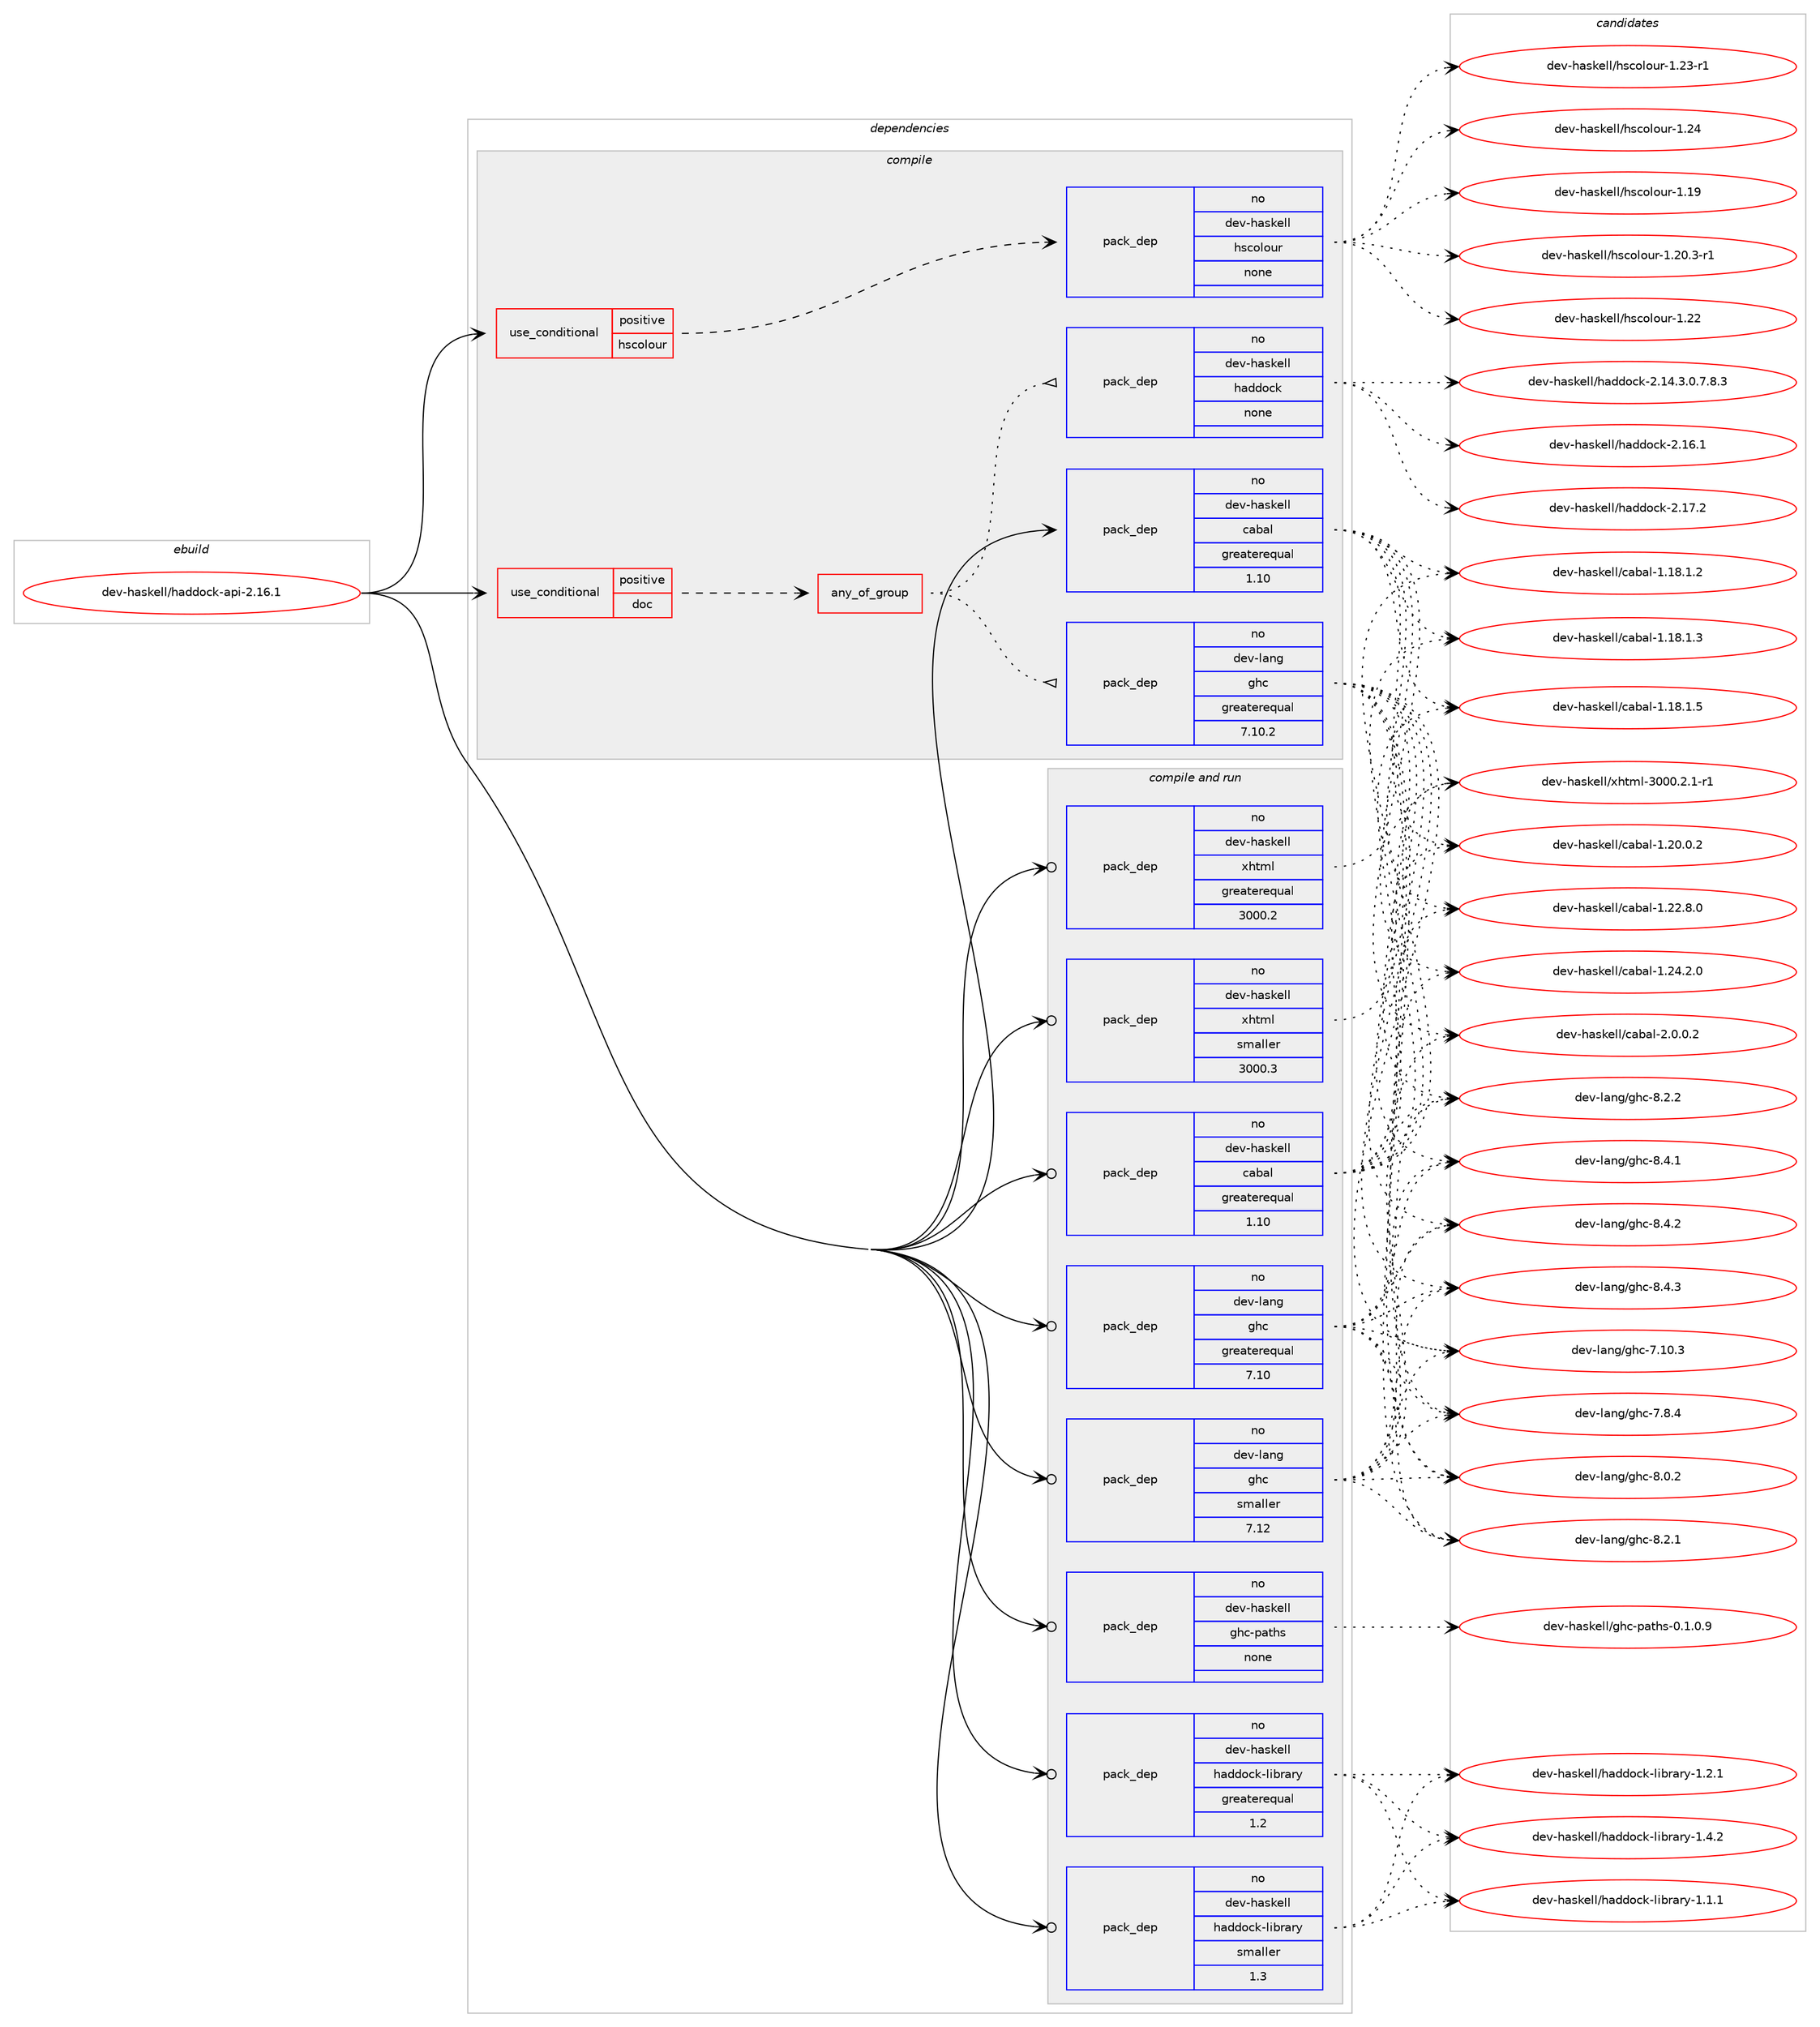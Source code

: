digraph prolog {

# *************
# Graph options
# *************

newrank=true;
concentrate=true;
compound=true;
graph [rankdir=LR,fontname=Helvetica,fontsize=10,ranksep=1.5];#, ranksep=2.5, nodesep=0.2];
edge  [arrowhead=vee];
node  [fontname=Helvetica,fontsize=10];

# **********
# The ebuild
# **********

subgraph cluster_leftcol {
color=gray;
rank=same;
label=<<i>ebuild</i>>;
id [label="dev-haskell/haddock-api-2.16.1", color=red, width=4, href="../dev-haskell/haddock-api-2.16.1.svg"];
}

# ****************
# The dependencies
# ****************

subgraph cluster_midcol {
color=gray;
label=<<i>dependencies</i>>;
subgraph cluster_compile {
fillcolor="#eeeeee";
style=filled;
label=<<i>compile</i>>;
subgraph cond359735 {
dependency1333509 [label=<<TABLE BORDER="0" CELLBORDER="1" CELLSPACING="0" CELLPADDING="4"><TR><TD ROWSPAN="3" CELLPADDING="10">use_conditional</TD></TR><TR><TD>positive</TD></TR><TR><TD>doc</TD></TR></TABLE>>, shape=none, color=red];
subgraph any20955 {
dependency1333510 [label=<<TABLE BORDER="0" CELLBORDER="1" CELLSPACING="0" CELLPADDING="4"><TR><TD CELLPADDING="10">any_of_group</TD></TR></TABLE>>, shape=none, color=red];subgraph pack952267 {
dependency1333511 [label=<<TABLE BORDER="0" CELLBORDER="1" CELLSPACING="0" CELLPADDING="4" WIDTH="220"><TR><TD ROWSPAN="6" CELLPADDING="30">pack_dep</TD></TR><TR><TD WIDTH="110">no</TD></TR><TR><TD>dev-haskell</TD></TR><TR><TD>haddock</TD></TR><TR><TD>none</TD></TR><TR><TD></TD></TR></TABLE>>, shape=none, color=blue];
}
dependency1333510:e -> dependency1333511:w [weight=20,style="dotted",arrowhead="oinv"];
subgraph pack952268 {
dependency1333512 [label=<<TABLE BORDER="0" CELLBORDER="1" CELLSPACING="0" CELLPADDING="4" WIDTH="220"><TR><TD ROWSPAN="6" CELLPADDING="30">pack_dep</TD></TR><TR><TD WIDTH="110">no</TD></TR><TR><TD>dev-lang</TD></TR><TR><TD>ghc</TD></TR><TR><TD>greaterequal</TD></TR><TR><TD>7.10.2</TD></TR></TABLE>>, shape=none, color=blue];
}
dependency1333510:e -> dependency1333512:w [weight=20,style="dotted",arrowhead="oinv"];
}
dependency1333509:e -> dependency1333510:w [weight=20,style="dashed",arrowhead="vee"];
}
id:e -> dependency1333509:w [weight=20,style="solid",arrowhead="vee"];
subgraph cond359736 {
dependency1333513 [label=<<TABLE BORDER="0" CELLBORDER="1" CELLSPACING="0" CELLPADDING="4"><TR><TD ROWSPAN="3" CELLPADDING="10">use_conditional</TD></TR><TR><TD>positive</TD></TR><TR><TD>hscolour</TD></TR></TABLE>>, shape=none, color=red];
subgraph pack952269 {
dependency1333514 [label=<<TABLE BORDER="0" CELLBORDER="1" CELLSPACING="0" CELLPADDING="4" WIDTH="220"><TR><TD ROWSPAN="6" CELLPADDING="30">pack_dep</TD></TR><TR><TD WIDTH="110">no</TD></TR><TR><TD>dev-haskell</TD></TR><TR><TD>hscolour</TD></TR><TR><TD>none</TD></TR><TR><TD></TD></TR></TABLE>>, shape=none, color=blue];
}
dependency1333513:e -> dependency1333514:w [weight=20,style="dashed",arrowhead="vee"];
}
id:e -> dependency1333513:w [weight=20,style="solid",arrowhead="vee"];
subgraph pack952270 {
dependency1333515 [label=<<TABLE BORDER="0" CELLBORDER="1" CELLSPACING="0" CELLPADDING="4" WIDTH="220"><TR><TD ROWSPAN="6" CELLPADDING="30">pack_dep</TD></TR><TR><TD WIDTH="110">no</TD></TR><TR><TD>dev-haskell</TD></TR><TR><TD>cabal</TD></TR><TR><TD>greaterequal</TD></TR><TR><TD>1.10</TD></TR></TABLE>>, shape=none, color=blue];
}
id:e -> dependency1333515:w [weight=20,style="solid",arrowhead="vee"];
}
subgraph cluster_compileandrun {
fillcolor="#eeeeee";
style=filled;
label=<<i>compile and run</i>>;
subgraph pack952271 {
dependency1333516 [label=<<TABLE BORDER="0" CELLBORDER="1" CELLSPACING="0" CELLPADDING="4" WIDTH="220"><TR><TD ROWSPAN="6" CELLPADDING="30">pack_dep</TD></TR><TR><TD WIDTH="110">no</TD></TR><TR><TD>dev-haskell</TD></TR><TR><TD>cabal</TD></TR><TR><TD>greaterequal</TD></TR><TR><TD>1.10</TD></TR></TABLE>>, shape=none, color=blue];
}
id:e -> dependency1333516:w [weight=20,style="solid",arrowhead="odotvee"];
subgraph pack952272 {
dependency1333517 [label=<<TABLE BORDER="0" CELLBORDER="1" CELLSPACING="0" CELLPADDING="4" WIDTH="220"><TR><TD ROWSPAN="6" CELLPADDING="30">pack_dep</TD></TR><TR><TD WIDTH="110">no</TD></TR><TR><TD>dev-haskell</TD></TR><TR><TD>ghc-paths</TD></TR><TR><TD>none</TD></TR><TR><TD></TD></TR></TABLE>>, shape=none, color=blue];
}
id:e -> dependency1333517:w [weight=20,style="solid",arrowhead="odotvee"];
subgraph pack952273 {
dependency1333518 [label=<<TABLE BORDER="0" CELLBORDER="1" CELLSPACING="0" CELLPADDING="4" WIDTH="220"><TR><TD ROWSPAN="6" CELLPADDING="30">pack_dep</TD></TR><TR><TD WIDTH="110">no</TD></TR><TR><TD>dev-haskell</TD></TR><TR><TD>haddock-library</TD></TR><TR><TD>greaterequal</TD></TR><TR><TD>1.2</TD></TR></TABLE>>, shape=none, color=blue];
}
id:e -> dependency1333518:w [weight=20,style="solid",arrowhead="odotvee"];
subgraph pack952274 {
dependency1333519 [label=<<TABLE BORDER="0" CELLBORDER="1" CELLSPACING="0" CELLPADDING="4" WIDTH="220"><TR><TD ROWSPAN="6" CELLPADDING="30">pack_dep</TD></TR><TR><TD WIDTH="110">no</TD></TR><TR><TD>dev-haskell</TD></TR><TR><TD>haddock-library</TD></TR><TR><TD>smaller</TD></TR><TR><TD>1.3</TD></TR></TABLE>>, shape=none, color=blue];
}
id:e -> dependency1333519:w [weight=20,style="solid",arrowhead="odotvee"];
subgraph pack952275 {
dependency1333520 [label=<<TABLE BORDER="0" CELLBORDER="1" CELLSPACING="0" CELLPADDING="4" WIDTH="220"><TR><TD ROWSPAN="6" CELLPADDING="30">pack_dep</TD></TR><TR><TD WIDTH="110">no</TD></TR><TR><TD>dev-haskell</TD></TR><TR><TD>xhtml</TD></TR><TR><TD>greaterequal</TD></TR><TR><TD>3000.2</TD></TR></TABLE>>, shape=none, color=blue];
}
id:e -> dependency1333520:w [weight=20,style="solid",arrowhead="odotvee"];
subgraph pack952276 {
dependency1333521 [label=<<TABLE BORDER="0" CELLBORDER="1" CELLSPACING="0" CELLPADDING="4" WIDTH="220"><TR><TD ROWSPAN="6" CELLPADDING="30">pack_dep</TD></TR><TR><TD WIDTH="110">no</TD></TR><TR><TD>dev-haskell</TD></TR><TR><TD>xhtml</TD></TR><TR><TD>smaller</TD></TR><TR><TD>3000.3</TD></TR></TABLE>>, shape=none, color=blue];
}
id:e -> dependency1333521:w [weight=20,style="solid",arrowhead="odotvee"];
subgraph pack952277 {
dependency1333522 [label=<<TABLE BORDER="0" CELLBORDER="1" CELLSPACING="0" CELLPADDING="4" WIDTH="220"><TR><TD ROWSPAN="6" CELLPADDING="30">pack_dep</TD></TR><TR><TD WIDTH="110">no</TD></TR><TR><TD>dev-lang</TD></TR><TR><TD>ghc</TD></TR><TR><TD>greaterequal</TD></TR><TR><TD>7.10</TD></TR></TABLE>>, shape=none, color=blue];
}
id:e -> dependency1333522:w [weight=20,style="solid",arrowhead="odotvee"];
subgraph pack952278 {
dependency1333523 [label=<<TABLE BORDER="0" CELLBORDER="1" CELLSPACING="0" CELLPADDING="4" WIDTH="220"><TR><TD ROWSPAN="6" CELLPADDING="30">pack_dep</TD></TR><TR><TD WIDTH="110">no</TD></TR><TR><TD>dev-lang</TD></TR><TR><TD>ghc</TD></TR><TR><TD>smaller</TD></TR><TR><TD>7.12</TD></TR></TABLE>>, shape=none, color=blue];
}
id:e -> dependency1333523:w [weight=20,style="solid",arrowhead="odotvee"];
}
subgraph cluster_run {
fillcolor="#eeeeee";
style=filled;
label=<<i>run</i>>;
}
}

# **************
# The candidates
# **************

subgraph cluster_choices {
rank=same;
color=gray;
label=<<i>candidates</i>>;

subgraph choice952267 {
color=black;
nodesep=1;
choice1001011184510497115107101108108471049710010011199107455046495246514648465546564651 [label="dev-haskell/haddock-2.14.3.0.7.8.3", color=red, width=4,href="../dev-haskell/haddock-2.14.3.0.7.8.3.svg"];
choice100101118451049711510710110810847104971001001119910745504649544649 [label="dev-haskell/haddock-2.16.1", color=red, width=4,href="../dev-haskell/haddock-2.16.1.svg"];
choice100101118451049711510710110810847104971001001119910745504649554650 [label="dev-haskell/haddock-2.17.2", color=red, width=4,href="../dev-haskell/haddock-2.17.2.svg"];
dependency1333511:e -> choice1001011184510497115107101108108471049710010011199107455046495246514648465546564651:w [style=dotted,weight="100"];
dependency1333511:e -> choice100101118451049711510710110810847104971001001119910745504649544649:w [style=dotted,weight="100"];
dependency1333511:e -> choice100101118451049711510710110810847104971001001119910745504649554650:w [style=dotted,weight="100"];
}
subgraph choice952268 {
color=black;
nodesep=1;
choice1001011184510897110103471031049945554649484651 [label="dev-lang/ghc-7.10.3", color=red, width=4,href="../dev-lang/ghc-7.10.3.svg"];
choice10010111845108971101034710310499455546564652 [label="dev-lang/ghc-7.8.4", color=red, width=4,href="../dev-lang/ghc-7.8.4.svg"];
choice10010111845108971101034710310499455646484650 [label="dev-lang/ghc-8.0.2", color=red, width=4,href="../dev-lang/ghc-8.0.2.svg"];
choice10010111845108971101034710310499455646504649 [label="dev-lang/ghc-8.2.1", color=red, width=4,href="../dev-lang/ghc-8.2.1.svg"];
choice10010111845108971101034710310499455646504650 [label="dev-lang/ghc-8.2.2", color=red, width=4,href="../dev-lang/ghc-8.2.2.svg"];
choice10010111845108971101034710310499455646524649 [label="dev-lang/ghc-8.4.1", color=red, width=4,href="../dev-lang/ghc-8.4.1.svg"];
choice10010111845108971101034710310499455646524650 [label="dev-lang/ghc-8.4.2", color=red, width=4,href="../dev-lang/ghc-8.4.2.svg"];
choice10010111845108971101034710310499455646524651 [label="dev-lang/ghc-8.4.3", color=red, width=4,href="../dev-lang/ghc-8.4.3.svg"];
dependency1333512:e -> choice1001011184510897110103471031049945554649484651:w [style=dotted,weight="100"];
dependency1333512:e -> choice10010111845108971101034710310499455546564652:w [style=dotted,weight="100"];
dependency1333512:e -> choice10010111845108971101034710310499455646484650:w [style=dotted,weight="100"];
dependency1333512:e -> choice10010111845108971101034710310499455646504649:w [style=dotted,weight="100"];
dependency1333512:e -> choice10010111845108971101034710310499455646504650:w [style=dotted,weight="100"];
dependency1333512:e -> choice10010111845108971101034710310499455646524649:w [style=dotted,weight="100"];
dependency1333512:e -> choice10010111845108971101034710310499455646524650:w [style=dotted,weight="100"];
dependency1333512:e -> choice10010111845108971101034710310499455646524651:w [style=dotted,weight="100"];
}
subgraph choice952269 {
color=black;
nodesep=1;
choice100101118451049711510710110810847104115991111081111171144549464957 [label="dev-haskell/hscolour-1.19", color=red, width=4,href="../dev-haskell/hscolour-1.19.svg"];
choice10010111845104971151071011081084710411599111108111117114454946504846514511449 [label="dev-haskell/hscolour-1.20.3-r1", color=red, width=4,href="../dev-haskell/hscolour-1.20.3-r1.svg"];
choice100101118451049711510710110810847104115991111081111171144549465050 [label="dev-haskell/hscolour-1.22", color=red, width=4,href="../dev-haskell/hscolour-1.22.svg"];
choice1001011184510497115107101108108471041159911110811111711445494650514511449 [label="dev-haskell/hscolour-1.23-r1", color=red, width=4,href="../dev-haskell/hscolour-1.23-r1.svg"];
choice100101118451049711510710110810847104115991111081111171144549465052 [label="dev-haskell/hscolour-1.24", color=red, width=4,href="../dev-haskell/hscolour-1.24.svg"];
dependency1333514:e -> choice100101118451049711510710110810847104115991111081111171144549464957:w [style=dotted,weight="100"];
dependency1333514:e -> choice10010111845104971151071011081084710411599111108111117114454946504846514511449:w [style=dotted,weight="100"];
dependency1333514:e -> choice100101118451049711510710110810847104115991111081111171144549465050:w [style=dotted,weight="100"];
dependency1333514:e -> choice1001011184510497115107101108108471041159911110811111711445494650514511449:w [style=dotted,weight="100"];
dependency1333514:e -> choice100101118451049711510710110810847104115991111081111171144549465052:w [style=dotted,weight="100"];
}
subgraph choice952270 {
color=black;
nodesep=1;
choice10010111845104971151071011081084799979897108454946495646494650 [label="dev-haskell/cabal-1.18.1.2", color=red, width=4,href="../dev-haskell/cabal-1.18.1.2.svg"];
choice10010111845104971151071011081084799979897108454946495646494651 [label="dev-haskell/cabal-1.18.1.3", color=red, width=4,href="../dev-haskell/cabal-1.18.1.3.svg"];
choice10010111845104971151071011081084799979897108454946495646494653 [label="dev-haskell/cabal-1.18.1.5", color=red, width=4,href="../dev-haskell/cabal-1.18.1.5.svg"];
choice10010111845104971151071011081084799979897108454946504846484650 [label="dev-haskell/cabal-1.20.0.2", color=red, width=4,href="../dev-haskell/cabal-1.20.0.2.svg"];
choice10010111845104971151071011081084799979897108454946505046564648 [label="dev-haskell/cabal-1.22.8.0", color=red, width=4,href="../dev-haskell/cabal-1.22.8.0.svg"];
choice10010111845104971151071011081084799979897108454946505246504648 [label="dev-haskell/cabal-1.24.2.0", color=red, width=4,href="../dev-haskell/cabal-1.24.2.0.svg"];
choice100101118451049711510710110810847999798971084550464846484650 [label="dev-haskell/cabal-2.0.0.2", color=red, width=4,href="../dev-haskell/cabal-2.0.0.2.svg"];
dependency1333515:e -> choice10010111845104971151071011081084799979897108454946495646494650:w [style=dotted,weight="100"];
dependency1333515:e -> choice10010111845104971151071011081084799979897108454946495646494651:w [style=dotted,weight="100"];
dependency1333515:e -> choice10010111845104971151071011081084799979897108454946495646494653:w [style=dotted,weight="100"];
dependency1333515:e -> choice10010111845104971151071011081084799979897108454946504846484650:w [style=dotted,weight="100"];
dependency1333515:e -> choice10010111845104971151071011081084799979897108454946505046564648:w [style=dotted,weight="100"];
dependency1333515:e -> choice10010111845104971151071011081084799979897108454946505246504648:w [style=dotted,weight="100"];
dependency1333515:e -> choice100101118451049711510710110810847999798971084550464846484650:w [style=dotted,weight="100"];
}
subgraph choice952271 {
color=black;
nodesep=1;
choice10010111845104971151071011081084799979897108454946495646494650 [label="dev-haskell/cabal-1.18.1.2", color=red, width=4,href="../dev-haskell/cabal-1.18.1.2.svg"];
choice10010111845104971151071011081084799979897108454946495646494651 [label="dev-haskell/cabal-1.18.1.3", color=red, width=4,href="../dev-haskell/cabal-1.18.1.3.svg"];
choice10010111845104971151071011081084799979897108454946495646494653 [label="dev-haskell/cabal-1.18.1.5", color=red, width=4,href="../dev-haskell/cabal-1.18.1.5.svg"];
choice10010111845104971151071011081084799979897108454946504846484650 [label="dev-haskell/cabal-1.20.0.2", color=red, width=4,href="../dev-haskell/cabal-1.20.0.2.svg"];
choice10010111845104971151071011081084799979897108454946505046564648 [label="dev-haskell/cabal-1.22.8.0", color=red, width=4,href="../dev-haskell/cabal-1.22.8.0.svg"];
choice10010111845104971151071011081084799979897108454946505246504648 [label="dev-haskell/cabal-1.24.2.0", color=red, width=4,href="../dev-haskell/cabal-1.24.2.0.svg"];
choice100101118451049711510710110810847999798971084550464846484650 [label="dev-haskell/cabal-2.0.0.2", color=red, width=4,href="../dev-haskell/cabal-2.0.0.2.svg"];
dependency1333516:e -> choice10010111845104971151071011081084799979897108454946495646494650:w [style=dotted,weight="100"];
dependency1333516:e -> choice10010111845104971151071011081084799979897108454946495646494651:w [style=dotted,weight="100"];
dependency1333516:e -> choice10010111845104971151071011081084799979897108454946495646494653:w [style=dotted,weight="100"];
dependency1333516:e -> choice10010111845104971151071011081084799979897108454946504846484650:w [style=dotted,weight="100"];
dependency1333516:e -> choice10010111845104971151071011081084799979897108454946505046564648:w [style=dotted,weight="100"];
dependency1333516:e -> choice10010111845104971151071011081084799979897108454946505246504648:w [style=dotted,weight="100"];
dependency1333516:e -> choice100101118451049711510710110810847999798971084550464846484650:w [style=dotted,weight="100"];
}
subgraph choice952272 {
color=black;
nodesep=1;
choice1001011184510497115107101108108471031049945112971161041154548464946484657 [label="dev-haskell/ghc-paths-0.1.0.9", color=red, width=4,href="../dev-haskell/ghc-paths-0.1.0.9.svg"];
dependency1333517:e -> choice1001011184510497115107101108108471031049945112971161041154548464946484657:w [style=dotted,weight="100"];
}
subgraph choice952273 {
color=black;
nodesep=1;
choice1001011184510497115107101108108471049710010011199107451081059811497114121454946494649 [label="dev-haskell/haddock-library-1.1.1", color=red, width=4,href="../dev-haskell/haddock-library-1.1.1.svg"];
choice1001011184510497115107101108108471049710010011199107451081059811497114121454946504649 [label="dev-haskell/haddock-library-1.2.1", color=red, width=4,href="../dev-haskell/haddock-library-1.2.1.svg"];
choice1001011184510497115107101108108471049710010011199107451081059811497114121454946524650 [label="dev-haskell/haddock-library-1.4.2", color=red, width=4,href="../dev-haskell/haddock-library-1.4.2.svg"];
dependency1333518:e -> choice1001011184510497115107101108108471049710010011199107451081059811497114121454946494649:w [style=dotted,weight="100"];
dependency1333518:e -> choice1001011184510497115107101108108471049710010011199107451081059811497114121454946504649:w [style=dotted,weight="100"];
dependency1333518:e -> choice1001011184510497115107101108108471049710010011199107451081059811497114121454946524650:w [style=dotted,weight="100"];
}
subgraph choice952274 {
color=black;
nodesep=1;
choice1001011184510497115107101108108471049710010011199107451081059811497114121454946494649 [label="dev-haskell/haddock-library-1.1.1", color=red, width=4,href="../dev-haskell/haddock-library-1.1.1.svg"];
choice1001011184510497115107101108108471049710010011199107451081059811497114121454946504649 [label="dev-haskell/haddock-library-1.2.1", color=red, width=4,href="../dev-haskell/haddock-library-1.2.1.svg"];
choice1001011184510497115107101108108471049710010011199107451081059811497114121454946524650 [label="dev-haskell/haddock-library-1.4.2", color=red, width=4,href="../dev-haskell/haddock-library-1.4.2.svg"];
dependency1333519:e -> choice1001011184510497115107101108108471049710010011199107451081059811497114121454946494649:w [style=dotted,weight="100"];
dependency1333519:e -> choice1001011184510497115107101108108471049710010011199107451081059811497114121454946504649:w [style=dotted,weight="100"];
dependency1333519:e -> choice1001011184510497115107101108108471049710010011199107451081059811497114121454946524650:w [style=dotted,weight="100"];
}
subgraph choice952275 {
color=black;
nodesep=1;
choice1001011184510497115107101108108471201041161091084551484848465046494511449 [label="dev-haskell/xhtml-3000.2.1-r1", color=red, width=4,href="../dev-haskell/xhtml-3000.2.1-r1.svg"];
dependency1333520:e -> choice1001011184510497115107101108108471201041161091084551484848465046494511449:w [style=dotted,weight="100"];
}
subgraph choice952276 {
color=black;
nodesep=1;
choice1001011184510497115107101108108471201041161091084551484848465046494511449 [label="dev-haskell/xhtml-3000.2.1-r1", color=red, width=4,href="../dev-haskell/xhtml-3000.2.1-r1.svg"];
dependency1333521:e -> choice1001011184510497115107101108108471201041161091084551484848465046494511449:w [style=dotted,weight="100"];
}
subgraph choice952277 {
color=black;
nodesep=1;
choice1001011184510897110103471031049945554649484651 [label="dev-lang/ghc-7.10.3", color=red, width=4,href="../dev-lang/ghc-7.10.3.svg"];
choice10010111845108971101034710310499455546564652 [label="dev-lang/ghc-7.8.4", color=red, width=4,href="../dev-lang/ghc-7.8.4.svg"];
choice10010111845108971101034710310499455646484650 [label="dev-lang/ghc-8.0.2", color=red, width=4,href="../dev-lang/ghc-8.0.2.svg"];
choice10010111845108971101034710310499455646504649 [label="dev-lang/ghc-8.2.1", color=red, width=4,href="../dev-lang/ghc-8.2.1.svg"];
choice10010111845108971101034710310499455646504650 [label="dev-lang/ghc-8.2.2", color=red, width=4,href="../dev-lang/ghc-8.2.2.svg"];
choice10010111845108971101034710310499455646524649 [label="dev-lang/ghc-8.4.1", color=red, width=4,href="../dev-lang/ghc-8.4.1.svg"];
choice10010111845108971101034710310499455646524650 [label="dev-lang/ghc-8.4.2", color=red, width=4,href="../dev-lang/ghc-8.4.2.svg"];
choice10010111845108971101034710310499455646524651 [label="dev-lang/ghc-8.4.3", color=red, width=4,href="../dev-lang/ghc-8.4.3.svg"];
dependency1333522:e -> choice1001011184510897110103471031049945554649484651:w [style=dotted,weight="100"];
dependency1333522:e -> choice10010111845108971101034710310499455546564652:w [style=dotted,weight="100"];
dependency1333522:e -> choice10010111845108971101034710310499455646484650:w [style=dotted,weight="100"];
dependency1333522:e -> choice10010111845108971101034710310499455646504649:w [style=dotted,weight="100"];
dependency1333522:e -> choice10010111845108971101034710310499455646504650:w [style=dotted,weight="100"];
dependency1333522:e -> choice10010111845108971101034710310499455646524649:w [style=dotted,weight="100"];
dependency1333522:e -> choice10010111845108971101034710310499455646524650:w [style=dotted,weight="100"];
dependency1333522:e -> choice10010111845108971101034710310499455646524651:w [style=dotted,weight="100"];
}
subgraph choice952278 {
color=black;
nodesep=1;
choice1001011184510897110103471031049945554649484651 [label="dev-lang/ghc-7.10.3", color=red, width=4,href="../dev-lang/ghc-7.10.3.svg"];
choice10010111845108971101034710310499455546564652 [label="dev-lang/ghc-7.8.4", color=red, width=4,href="../dev-lang/ghc-7.8.4.svg"];
choice10010111845108971101034710310499455646484650 [label="dev-lang/ghc-8.0.2", color=red, width=4,href="../dev-lang/ghc-8.0.2.svg"];
choice10010111845108971101034710310499455646504649 [label="dev-lang/ghc-8.2.1", color=red, width=4,href="../dev-lang/ghc-8.2.1.svg"];
choice10010111845108971101034710310499455646504650 [label="dev-lang/ghc-8.2.2", color=red, width=4,href="../dev-lang/ghc-8.2.2.svg"];
choice10010111845108971101034710310499455646524649 [label="dev-lang/ghc-8.4.1", color=red, width=4,href="../dev-lang/ghc-8.4.1.svg"];
choice10010111845108971101034710310499455646524650 [label="dev-lang/ghc-8.4.2", color=red, width=4,href="../dev-lang/ghc-8.4.2.svg"];
choice10010111845108971101034710310499455646524651 [label="dev-lang/ghc-8.4.3", color=red, width=4,href="../dev-lang/ghc-8.4.3.svg"];
dependency1333523:e -> choice1001011184510897110103471031049945554649484651:w [style=dotted,weight="100"];
dependency1333523:e -> choice10010111845108971101034710310499455546564652:w [style=dotted,weight="100"];
dependency1333523:e -> choice10010111845108971101034710310499455646484650:w [style=dotted,weight="100"];
dependency1333523:e -> choice10010111845108971101034710310499455646504649:w [style=dotted,weight="100"];
dependency1333523:e -> choice10010111845108971101034710310499455646504650:w [style=dotted,weight="100"];
dependency1333523:e -> choice10010111845108971101034710310499455646524649:w [style=dotted,weight="100"];
dependency1333523:e -> choice10010111845108971101034710310499455646524650:w [style=dotted,weight="100"];
dependency1333523:e -> choice10010111845108971101034710310499455646524651:w [style=dotted,weight="100"];
}
}

}
